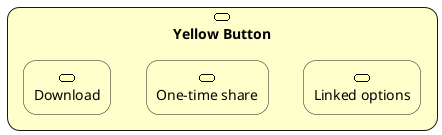 @startuml
skinparam roundcorner 25

skinparam rectangle<<behavior>> {
	roundCorner 25
}
sprite $bProcess jar:archimate/business-process
sprite $aService jar:archimate/application-service
sprite $bService jar:archimate/business-service
sprite $aComponent jar:archimate/application-component

' Define the rectangles for Secure Context Establishment
rectangle "Yellow Button"  as yb <<$bService>><<behavior>> #Business {
    rectangle "Download" as download <<$bService>><<behavior>> #Business
    rectangle "One-time share" as oneShare <<$bService>><<behavior>> #Business
    rectangle "Linked options" as linked <<$bService>><<behavior>> #Business
}


download -right[hidden]-> oneShare
oneShare -right[hidden]-> linked


url of download is [[#download]]
url of oneShare is [[#one-time-share]]
url of linked is [[#linked-options]]

@enduml